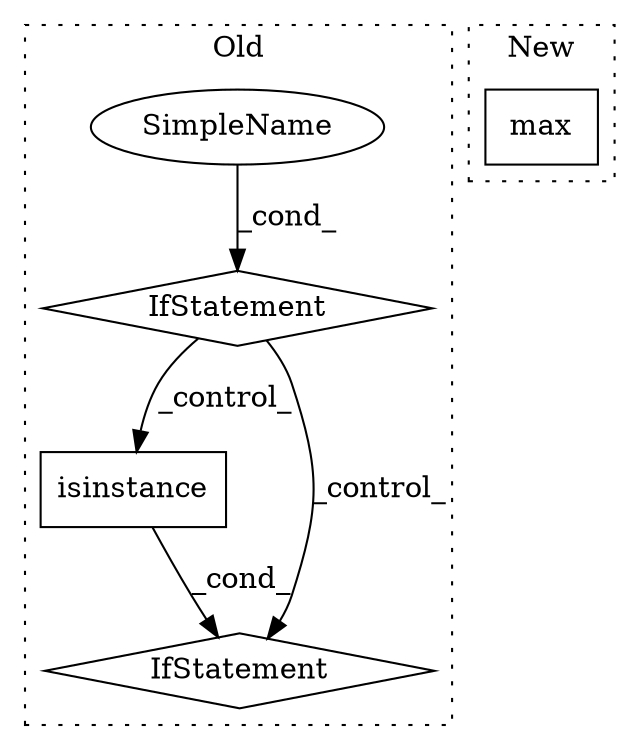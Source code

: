 digraph G {
subgraph cluster0 {
1 [label="isinstance" a="32" s="1732,1751" l="11,1" shape="box"];
3 [label="IfStatement" a="25" s="1713,1858" l="4,2" shape="diamond"];
4 [label="SimpleName" a="42" s="" l="" shape="ellipse"];
5 [label="IfStatement" a="25" s="1685,1703" l="4,2" shape="diamond"];
label = "Old";
style="dotted";
}
subgraph cluster1 {
2 [label="max" a="32" s="1845" l="5" shape="box"];
label = "New";
style="dotted";
}
1 -> 3 [label="_cond_"];
4 -> 5 [label="_cond_"];
5 -> 1 [label="_control_"];
5 -> 3 [label="_control_"];
}